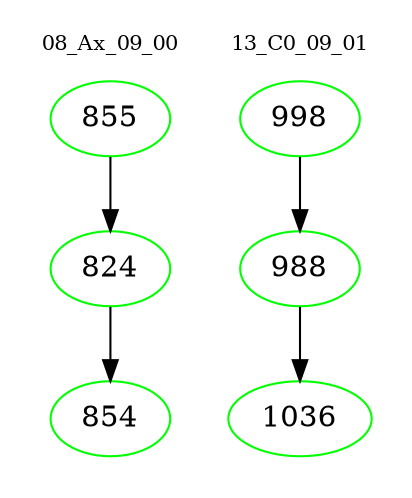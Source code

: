 digraph{
subgraph cluster_0 {
color = white
label = "08_Ax_09_00";
fontsize=10;
T0_855 [label="855", color="green"]
T0_855 -> T0_824 [color="black"]
T0_824 [label="824", color="green"]
T0_824 -> T0_854 [color="black"]
T0_854 [label="854", color="green"]
}
subgraph cluster_1 {
color = white
label = "13_C0_09_01";
fontsize=10;
T1_998 [label="998", color="green"]
T1_998 -> T1_988 [color="black"]
T1_988 [label="988", color="green"]
T1_988 -> T1_1036 [color="black"]
T1_1036 [label="1036", color="green"]
}
}
